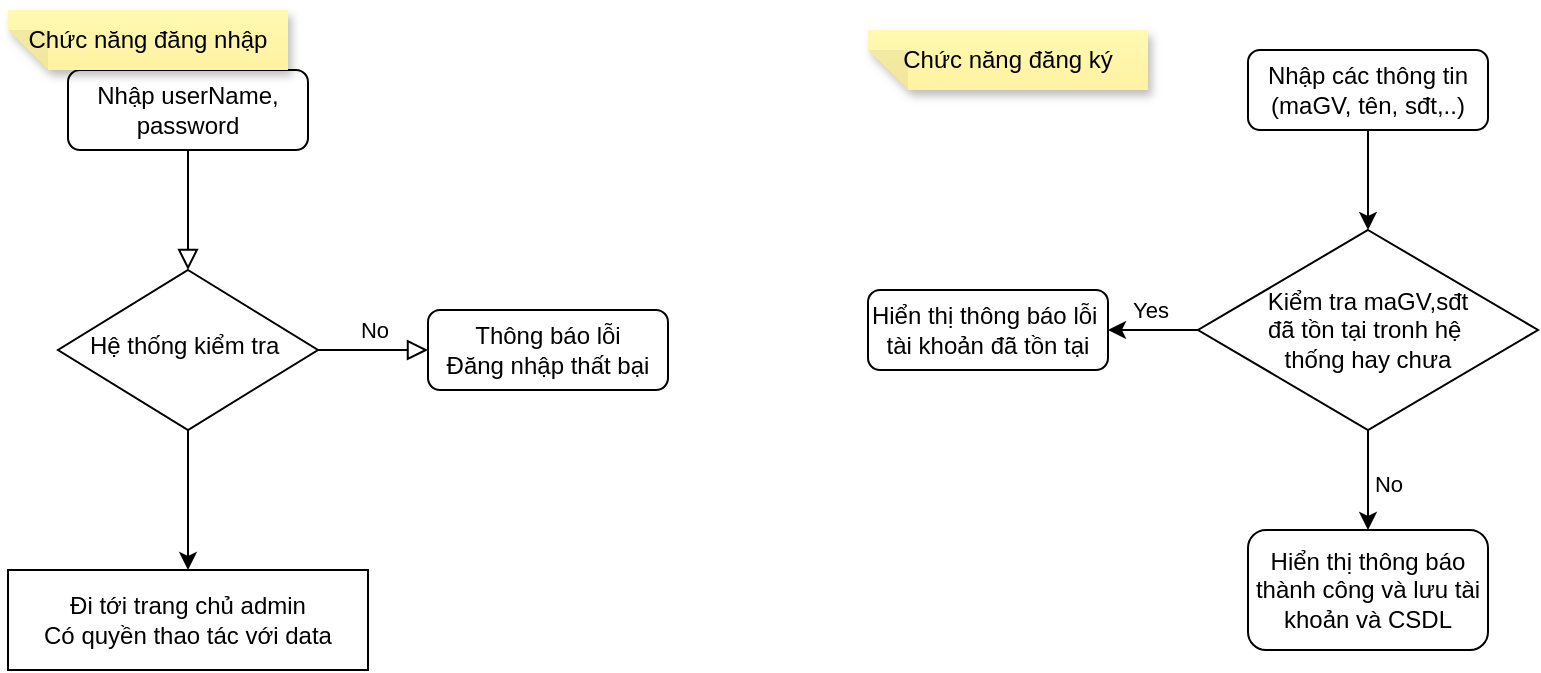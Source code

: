 <mxfile version="22.1.16" type="github" pages="2">
  <diagram id="C5RBs43oDa-KdzZeNtuy" name="Page-1">
    <mxGraphModel dx="1246" dy="531" grid="1" gridSize="10" guides="1" tooltips="1" connect="1" arrows="1" fold="1" page="1" pageScale="1" pageWidth="827" pageHeight="1169" math="0" shadow="0">
      <root>
        <mxCell id="WIyWlLk6GJQsqaUBKTNV-0" />
        <mxCell id="WIyWlLk6GJQsqaUBKTNV-1" parent="WIyWlLk6GJQsqaUBKTNV-0" />
        <mxCell id="WIyWlLk6GJQsqaUBKTNV-2" value="" style="rounded=0;html=1;jettySize=auto;orthogonalLoop=1;fontSize=11;endArrow=block;endFill=0;endSize=8;strokeWidth=1;shadow=0;labelBackgroundColor=none;edgeStyle=orthogonalEdgeStyle;" parent="WIyWlLk6GJQsqaUBKTNV-1" source="WIyWlLk6GJQsqaUBKTNV-3" target="WIyWlLk6GJQsqaUBKTNV-6" edge="1">
          <mxGeometry relative="1" as="geometry" />
        </mxCell>
        <mxCell id="WIyWlLk6GJQsqaUBKTNV-3" value="Nhập userName, password" style="rounded=1;whiteSpace=wrap;html=1;fontSize=12;glass=0;strokeWidth=1;shadow=0;" parent="WIyWlLk6GJQsqaUBKTNV-1" vertex="1">
          <mxGeometry x="30" y="70" width="120" height="40" as="geometry" />
        </mxCell>
        <mxCell id="WIyWlLk6GJQsqaUBKTNV-5" value="No" style="edgeStyle=orthogonalEdgeStyle;rounded=0;html=1;jettySize=auto;orthogonalLoop=1;fontSize=11;endArrow=block;endFill=0;endSize=8;strokeWidth=1;shadow=0;labelBackgroundColor=none;" parent="WIyWlLk6GJQsqaUBKTNV-1" source="WIyWlLk6GJQsqaUBKTNV-6" target="WIyWlLk6GJQsqaUBKTNV-7" edge="1">
          <mxGeometry y="10" relative="1" as="geometry">
            <mxPoint as="offset" />
          </mxGeometry>
        </mxCell>
        <mxCell id="WIyWlLk6GJQsqaUBKTNV-6" value="Hệ thống kiểm tra&amp;nbsp;" style="rhombus;whiteSpace=wrap;html=1;shadow=0;fontFamily=Helvetica;fontSize=12;align=center;strokeWidth=1;spacing=6;spacingTop=-4;" parent="WIyWlLk6GJQsqaUBKTNV-1" vertex="1">
          <mxGeometry x="25" y="170" width="130" height="80" as="geometry" />
        </mxCell>
        <mxCell id="WIyWlLk6GJQsqaUBKTNV-7" value="Thông báo lỗi &lt;br&gt;Đăng nhập thất bại" style="rounded=1;whiteSpace=wrap;html=1;fontSize=12;glass=0;strokeWidth=1;shadow=0;" parent="WIyWlLk6GJQsqaUBKTNV-1" vertex="1">
          <mxGeometry x="210" y="190" width="120" height="40" as="geometry" />
        </mxCell>
        <mxCell id="vNe6ZzfGdiv_TaPNx6mx-0" value="Đi tới trang chủ admin&lt;br&gt;Có quyền thao tác với data" style="rounded=0;whiteSpace=wrap;html=1;" vertex="1" parent="WIyWlLk6GJQsqaUBKTNV-1">
          <mxGeometry y="320" width="180" height="50" as="geometry" />
        </mxCell>
        <mxCell id="vNe6ZzfGdiv_TaPNx6mx-1" value="Chức năng đăng nhập" style="shape=note;whiteSpace=wrap;html=1;backgroundOutline=1;fontColor=#000000;darkOpacity=0.05;fillColor=#FFF9B2;strokeColor=none;fillStyle=solid;direction=west;gradientDirection=north;gradientColor=#FFF2A1;shadow=1;size=20;pointerEvents=1;" vertex="1" parent="WIyWlLk6GJQsqaUBKTNV-1">
          <mxGeometry y="40" width="140" height="30" as="geometry" />
        </mxCell>
        <mxCell id="vNe6ZzfGdiv_TaPNx6mx-2" value="" style="endArrow=classic;html=1;rounded=0;exitX=0.5;exitY=1;exitDx=0;exitDy=0;entryX=0.5;entryY=0;entryDx=0;entryDy=0;" edge="1" parent="WIyWlLk6GJQsqaUBKTNV-1" source="WIyWlLk6GJQsqaUBKTNV-6" target="vNe6ZzfGdiv_TaPNx6mx-0">
          <mxGeometry width="50" height="50" relative="1" as="geometry">
            <mxPoint x="390" y="300" as="sourcePoint" />
            <mxPoint x="440" y="250" as="targetPoint" />
          </mxGeometry>
        </mxCell>
        <mxCell id="vNe6ZzfGdiv_TaPNx6mx-4" value="Chức năng đăng ký" style="shape=note;whiteSpace=wrap;html=1;backgroundOutline=1;fontColor=#000000;darkOpacity=0.05;fillColor=#FFF9B2;strokeColor=none;fillStyle=solid;direction=west;gradientDirection=north;gradientColor=#FFF2A1;shadow=1;size=20;pointerEvents=1;" vertex="1" parent="WIyWlLk6GJQsqaUBKTNV-1">
          <mxGeometry x="430" y="50" width="140" height="30" as="geometry" />
        </mxCell>
        <mxCell id="vNe6ZzfGdiv_TaPNx6mx-5" value="Nhập các thông tin (maGV, tên, sđt,..)" style="rounded=1;whiteSpace=wrap;html=1;" vertex="1" parent="WIyWlLk6GJQsqaUBKTNV-1">
          <mxGeometry x="620" y="60" width="120" height="40" as="geometry" />
        </mxCell>
        <mxCell id="vNe6ZzfGdiv_TaPNx6mx-6" value="Kiểm tra maGV,sđt&lt;br&gt;đã tồn tại tronh hệ&amp;nbsp;&lt;br&gt;thống hay chưa&lt;br&gt;" style="rhombus;whiteSpace=wrap;html=1;" vertex="1" parent="WIyWlLk6GJQsqaUBKTNV-1">
          <mxGeometry x="595" y="150" width="170" height="100" as="geometry" />
        </mxCell>
        <mxCell id="vNe6ZzfGdiv_TaPNx6mx-7" value="Hiển thị thông báo lỗi&amp;nbsp;&lt;br&gt;tài khoản đã tồn tại" style="rounded=1;whiteSpace=wrap;html=1;" vertex="1" parent="WIyWlLk6GJQsqaUBKTNV-1">
          <mxGeometry x="430" y="180" width="120" height="40" as="geometry" />
        </mxCell>
        <mxCell id="6MX32VahbABdc4K2sEbX-1" value="Hiển thị thông báo thành công và lưu tài khoản và CSDL" style="rounded=1;whiteSpace=wrap;html=1;" vertex="1" parent="WIyWlLk6GJQsqaUBKTNV-1">
          <mxGeometry x="620" y="300" width="120" height="60" as="geometry" />
        </mxCell>
        <mxCell id="6MX32VahbABdc4K2sEbX-2" value="" style="endArrow=classic;html=1;rounded=0;exitX=0;exitY=0.5;exitDx=0;exitDy=0;entryX=1;entryY=0.5;entryDx=0;entryDy=0;" edge="1" parent="WIyWlLk6GJQsqaUBKTNV-1" source="vNe6ZzfGdiv_TaPNx6mx-6" target="vNe6ZzfGdiv_TaPNx6mx-7">
          <mxGeometry width="50" height="50" relative="1" as="geometry">
            <mxPoint x="510" y="250" as="sourcePoint" />
            <mxPoint x="560" y="200" as="targetPoint" />
          </mxGeometry>
        </mxCell>
        <mxCell id="6MX32VahbABdc4K2sEbX-5" value="Yes" style="edgeLabel;html=1;align=center;verticalAlign=middle;resizable=0;points=[];" vertex="1" connectable="0" parent="6MX32VahbABdc4K2sEbX-2">
          <mxGeometry x="0.004" relative="1" as="geometry">
            <mxPoint x="-2" y="-10" as="offset" />
          </mxGeometry>
        </mxCell>
        <mxCell id="6MX32VahbABdc4K2sEbX-3" value="" style="endArrow=classic;html=1;rounded=0;exitX=0.5;exitY=1;exitDx=0;exitDy=0;entryX=0.5;entryY=0;entryDx=0;entryDy=0;" edge="1" parent="WIyWlLk6GJQsqaUBKTNV-1" source="vNe6ZzfGdiv_TaPNx6mx-6" target="6MX32VahbABdc4K2sEbX-1">
          <mxGeometry width="50" height="50" relative="1" as="geometry">
            <mxPoint x="510" y="250" as="sourcePoint" />
            <mxPoint x="560" y="200" as="targetPoint" />
          </mxGeometry>
        </mxCell>
        <mxCell id="6MX32VahbABdc4K2sEbX-6" value="No" style="edgeLabel;html=1;align=center;verticalAlign=middle;resizable=0;points=[];" vertex="1" connectable="0" parent="6MX32VahbABdc4K2sEbX-3">
          <mxGeometry x="0.08" y="-1" relative="1" as="geometry">
            <mxPoint x="11" as="offset" />
          </mxGeometry>
        </mxCell>
        <mxCell id="6MX32VahbABdc4K2sEbX-4" value="" style="endArrow=classic;html=1;rounded=0;exitX=0.5;exitY=1;exitDx=0;exitDy=0;entryX=0.5;entryY=0;entryDx=0;entryDy=0;" edge="1" parent="WIyWlLk6GJQsqaUBKTNV-1" source="vNe6ZzfGdiv_TaPNx6mx-5" target="vNe6ZzfGdiv_TaPNx6mx-6">
          <mxGeometry width="50" height="50" relative="1" as="geometry">
            <mxPoint x="510" y="250" as="sourcePoint" />
            <mxPoint x="560" y="200" as="targetPoint" />
          </mxGeometry>
        </mxCell>
      </root>
    </mxGraphModel>
  </diagram>
  <diagram id="x6M-Gwkb8sEJUMZOszY7" name="Trang-2">
    <mxGraphModel dx="1246" dy="531" grid="1" gridSize="10" guides="1" tooltips="1" connect="1" arrows="1" fold="1" page="1" pageScale="1" pageWidth="827" pageHeight="1169" math="0" shadow="0">
      <root>
        <mxCell id="0" />
        <mxCell id="1" parent="0" />
      </root>
    </mxGraphModel>
  </diagram>
</mxfile>
